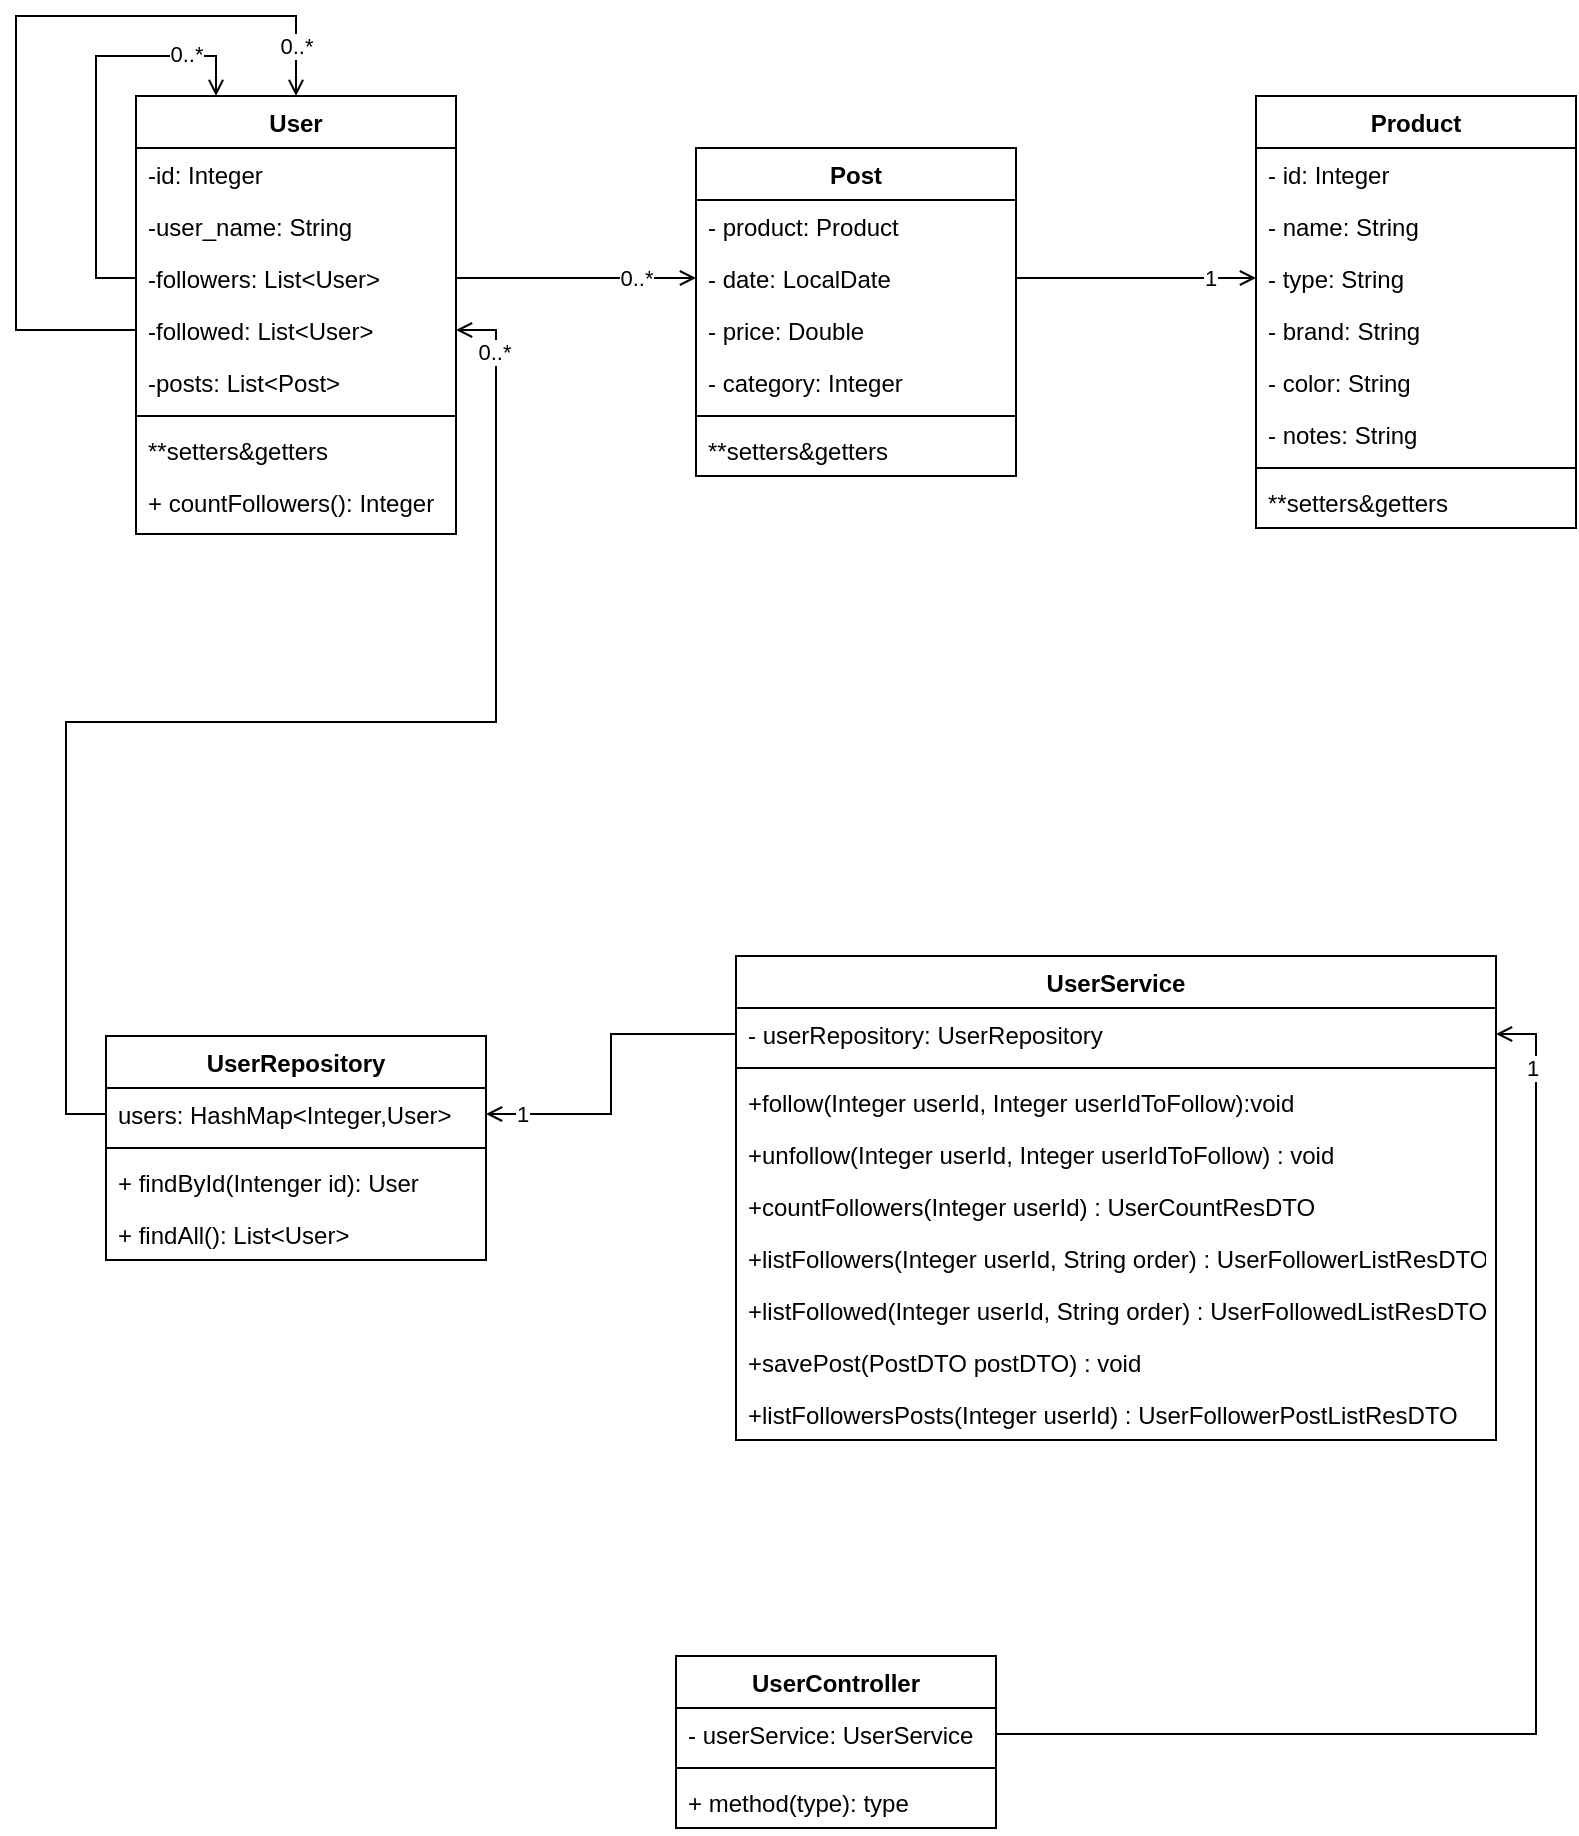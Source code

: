<mxfile version="20.2.2" type="device"><diagram id="C5RBs43oDa-KdzZeNtuy" name="Page-1"><mxGraphModel dx="672" dy="646" grid="1" gridSize="10" guides="1" tooltips="1" connect="1" arrows="1" fold="1" page="1" pageScale="1" pageWidth="827" pageHeight="1169" math="0" shadow="0"><root><mxCell id="WIyWlLk6GJQsqaUBKTNV-0"/><mxCell id="WIyWlLk6GJQsqaUBKTNV-1" parent="WIyWlLk6GJQsqaUBKTNV-0"/><mxCell id="zkfFHV4jXpPFQw0GAbJ--0" value="User" style="swimlane;fontStyle=1;align=center;verticalAlign=top;childLayout=stackLayout;horizontal=1;startSize=26;horizontalStack=0;resizeParent=1;resizeLast=0;collapsible=1;marginBottom=0;rounded=0;shadow=0;strokeWidth=1;" parent="WIyWlLk6GJQsqaUBKTNV-1" vertex="1"><mxGeometry x="80" y="131" width="160" height="219" as="geometry"><mxRectangle x="230" y="140" width="160" height="26" as="alternateBounds"/></mxGeometry></mxCell><mxCell id="zkfFHV4jXpPFQw0GAbJ--3" value="-id: Integer" style="text;align=left;verticalAlign=top;spacingLeft=4;spacingRight=4;overflow=hidden;rotatable=0;points=[[0,0.5],[1,0.5]];portConstraint=eastwest;rounded=0;shadow=0;html=0;" parent="zkfFHV4jXpPFQw0GAbJ--0" vertex="1"><mxGeometry y="26" width="160" height="26" as="geometry"/></mxCell><mxCell id="zkfFHV4jXpPFQw0GAbJ--2" value="-user_name: String" style="text;align=left;verticalAlign=top;spacingLeft=4;spacingRight=4;overflow=hidden;rotatable=0;points=[[0,0.5],[1,0.5]];portConstraint=eastwest;rounded=0;shadow=0;html=0;" parent="zkfFHV4jXpPFQw0GAbJ--0" vertex="1"><mxGeometry y="52" width="160" height="26" as="geometry"/></mxCell><mxCell id="iZrina8T1siH7-lj8EyE-84" style="edgeStyle=orthogonalEdgeStyle;rounded=0;orthogonalLoop=1;jettySize=auto;html=1;entryX=0.25;entryY=0;entryDx=0;entryDy=0;endArrow=open;endFill=0;" edge="1" parent="zkfFHV4jXpPFQw0GAbJ--0" source="zkfFHV4jXpPFQw0GAbJ--1" target="zkfFHV4jXpPFQw0GAbJ--0"><mxGeometry relative="1" as="geometry"><Array as="points"><mxPoint x="-20" y="91"/><mxPoint x="-20" y="-20"/><mxPoint x="40" y="-20"/></Array></mxGeometry></mxCell><mxCell id="iZrina8T1siH7-lj8EyE-86" value="0..*" style="edgeLabel;html=1;align=center;verticalAlign=middle;resizable=0;points=[];" vertex="1" connectable="0" parent="iZrina8T1siH7-lj8EyE-84"><mxGeometry x="0.725" y="2" relative="1" as="geometry"><mxPoint x="-6" y="1" as="offset"/></mxGeometry></mxCell><mxCell id="zkfFHV4jXpPFQw0GAbJ--1" value="-followers: List&lt;User&gt;" style="text;align=left;verticalAlign=top;spacingLeft=4;spacingRight=4;overflow=hidden;rotatable=0;points=[[0,0.5],[1,0.5]];portConstraint=eastwest;" parent="zkfFHV4jXpPFQw0GAbJ--0" vertex="1"><mxGeometry y="78" width="160" height="26" as="geometry"/></mxCell><mxCell id="iZrina8T1siH7-lj8EyE-85" style="edgeStyle=orthogonalEdgeStyle;rounded=0;orthogonalLoop=1;jettySize=auto;html=1;exitX=0;exitY=0.5;exitDx=0;exitDy=0;entryX=0.5;entryY=0;entryDx=0;entryDy=0;endArrow=open;endFill=0;" edge="1" parent="zkfFHV4jXpPFQw0GAbJ--0" source="zkfFHV4jXpPFQw0GAbJ--5" target="zkfFHV4jXpPFQw0GAbJ--0"><mxGeometry relative="1" as="geometry"><Array as="points"><mxPoint x="-60" y="117"/><mxPoint x="-60" y="-40"/><mxPoint x="80" y="-40"/></Array></mxGeometry></mxCell><mxCell id="iZrina8T1siH7-lj8EyE-87" value="0..*" style="edgeLabel;html=1;align=center;verticalAlign=middle;resizable=0;points=[];" vertex="1" connectable="0" parent="iZrina8T1siH7-lj8EyE-85"><mxGeometry x="0.841" relative="1" as="geometry"><mxPoint y="6" as="offset"/></mxGeometry></mxCell><mxCell id="zkfFHV4jXpPFQw0GAbJ--5" value="-followed: List&lt;User&gt;" style="text;align=left;verticalAlign=top;spacingLeft=4;spacingRight=4;overflow=hidden;rotatable=0;points=[[0,0.5],[1,0.5]];portConstraint=eastwest;" parent="zkfFHV4jXpPFQw0GAbJ--0" vertex="1"><mxGeometry y="104" width="160" height="26" as="geometry"/></mxCell><mxCell id="iZrina8T1siH7-lj8EyE-9" value="-posts: List&lt;Post&gt;" style="text;align=left;verticalAlign=top;spacingLeft=4;spacingRight=4;overflow=hidden;rotatable=0;points=[[0,0.5],[1,0.5]];portConstraint=eastwest;" vertex="1" parent="zkfFHV4jXpPFQw0GAbJ--0"><mxGeometry y="130" width="160" height="26" as="geometry"/></mxCell><mxCell id="zkfFHV4jXpPFQw0GAbJ--4" value="" style="line;html=1;strokeWidth=1;align=left;verticalAlign=middle;spacingTop=-1;spacingLeft=3;spacingRight=3;rotatable=0;labelPosition=right;points=[];portConstraint=eastwest;" parent="zkfFHV4jXpPFQw0GAbJ--0" vertex="1"><mxGeometry y="156" width="160" height="8" as="geometry"/></mxCell><mxCell id="iZrina8T1siH7-lj8EyE-1" value="**setters&amp;getters" style="text;align=left;verticalAlign=top;spacingLeft=4;spacingRight=4;overflow=hidden;rotatable=0;points=[[0,0.5],[1,0.5]];portConstraint=eastwest;rounded=0;shadow=0;html=0;" vertex="1" parent="zkfFHV4jXpPFQw0GAbJ--0"><mxGeometry y="164" width="160" height="26" as="geometry"/></mxCell><mxCell id="iZrina8T1siH7-lj8EyE-89" value="+ countFollowers(): Integer" style="text;align=left;verticalAlign=top;spacingLeft=4;spacingRight=4;overflow=hidden;rotatable=0;points=[[0,0.5],[1,0.5]];portConstraint=eastwest;rounded=0;shadow=0;html=0;" vertex="1" parent="zkfFHV4jXpPFQw0GAbJ--0"><mxGeometry y="190" width="160" height="26" as="geometry"/></mxCell><mxCell id="iZrina8T1siH7-lj8EyE-78" style="edgeStyle=orthogonalEdgeStyle;rounded=0;orthogonalLoop=1;jettySize=auto;html=1;exitX=0;exitY=0.5;exitDx=0;exitDy=0;entryX=1;entryY=0.5;entryDx=0;entryDy=0;endArrow=open;endFill=0;" edge="1" parent="WIyWlLk6GJQsqaUBKTNV-1" source="iZrina8T1siH7-lj8EyE-34" target="zkfFHV4jXpPFQw0GAbJ--5"><mxGeometry relative="1" as="geometry"/></mxCell><mxCell id="iZrina8T1siH7-lj8EyE-79" value="0..*" style="edgeLabel;html=1;align=center;verticalAlign=middle;resizable=0;points=[];" vertex="1" connectable="0" parent="iZrina8T1siH7-lj8EyE-78"><mxGeometry x="0.924" y="1" relative="1" as="geometry"><mxPoint y="6" as="offset"/></mxGeometry></mxCell><mxCell id="iZrina8T1siH7-lj8EyE-33" value="UserRepository" style="swimlane;fontStyle=1;align=center;verticalAlign=top;childLayout=stackLayout;horizontal=1;startSize=26;horizontalStack=0;resizeParent=1;resizeParentMax=0;resizeLast=0;collapsible=1;marginBottom=0;labelBorderColor=none;" vertex="1" parent="WIyWlLk6GJQsqaUBKTNV-1"><mxGeometry x="65" y="601" width="190" height="112" as="geometry"/></mxCell><mxCell id="iZrina8T1siH7-lj8EyE-34" value="users: HashMap&lt;Integer,User&gt;" style="text;strokeColor=none;fillColor=none;align=left;verticalAlign=top;spacingLeft=4;spacingRight=4;overflow=hidden;rotatable=0;points=[[0,0.5],[1,0.5]];portConstraint=eastwest;labelBorderColor=none;" vertex="1" parent="iZrina8T1siH7-lj8EyE-33"><mxGeometry y="26" width="190" height="26" as="geometry"/></mxCell><mxCell id="iZrina8T1siH7-lj8EyE-35" value="" style="line;strokeWidth=1;fillColor=none;align=left;verticalAlign=middle;spacingTop=-1;spacingLeft=3;spacingRight=3;rotatable=0;labelPosition=right;points=[];portConstraint=eastwest;labelBorderColor=none;" vertex="1" parent="iZrina8T1siH7-lj8EyE-33"><mxGeometry y="52" width="190" height="8" as="geometry"/></mxCell><mxCell id="iZrina8T1siH7-lj8EyE-36" value="+ findById(Intenger id): User" style="text;strokeColor=none;fillColor=none;align=left;verticalAlign=top;spacingLeft=4;spacingRight=4;overflow=hidden;rotatable=0;points=[[0,0.5],[1,0.5]];portConstraint=eastwest;labelBorderColor=none;" vertex="1" parent="iZrina8T1siH7-lj8EyE-33"><mxGeometry y="60" width="190" height="26" as="geometry"/></mxCell><mxCell id="iZrina8T1siH7-lj8EyE-39" value="+ findAll(): List&lt;User&gt;" style="text;strokeColor=none;fillColor=none;align=left;verticalAlign=top;spacingLeft=4;spacingRight=4;overflow=hidden;rotatable=0;points=[[0,0.5],[1,0.5]];portConstraint=eastwest;labelBorderColor=none;" vertex="1" parent="iZrina8T1siH7-lj8EyE-33"><mxGeometry y="86" width="190" height="26" as="geometry"/></mxCell><mxCell id="iZrina8T1siH7-lj8EyE-41" value="UserService" style="swimlane;fontStyle=1;align=center;verticalAlign=top;childLayout=stackLayout;horizontal=1;startSize=26;horizontalStack=0;resizeParent=1;resizeParentMax=0;resizeLast=0;collapsible=1;marginBottom=0;labelBorderColor=none;" vertex="1" parent="WIyWlLk6GJQsqaUBKTNV-1"><mxGeometry x="380" y="561" width="380" height="242" as="geometry"/></mxCell><mxCell id="iZrina8T1siH7-lj8EyE-42" value="- userRepository: UserRepository" style="text;strokeColor=none;fillColor=none;align=left;verticalAlign=top;spacingLeft=4;spacingRight=4;overflow=hidden;rotatable=0;points=[[0,0.5],[1,0.5]];portConstraint=eastwest;labelBorderColor=none;" vertex="1" parent="iZrina8T1siH7-lj8EyE-41"><mxGeometry y="26" width="380" height="26" as="geometry"/></mxCell><mxCell id="iZrina8T1siH7-lj8EyE-43" value="" style="line;strokeWidth=1;fillColor=none;align=left;verticalAlign=middle;spacingTop=-1;spacingLeft=3;spacingRight=3;rotatable=0;labelPosition=right;points=[];portConstraint=eastwest;labelBorderColor=none;" vertex="1" parent="iZrina8T1siH7-lj8EyE-41"><mxGeometry y="52" width="380" height="8" as="geometry"/></mxCell><mxCell id="iZrina8T1siH7-lj8EyE-44" value="+follow(Integer userId, Integer userIdToFollow):void" style="text;strokeColor=none;fillColor=none;align=left;verticalAlign=top;spacingLeft=4;spacingRight=4;overflow=hidden;rotatable=0;points=[[0,0.5],[1,0.5]];portConstraint=eastwest;labelBorderColor=none;" vertex="1" parent="iZrina8T1siH7-lj8EyE-41"><mxGeometry y="60" width="380" height="26" as="geometry"/></mxCell><mxCell id="iZrina8T1siH7-lj8EyE-45" value="+unfollow(Integer userId, Integer userIdToFollow) : void" style="text;strokeColor=none;fillColor=none;align=left;verticalAlign=top;spacingLeft=4;spacingRight=4;overflow=hidden;rotatable=0;points=[[0,0.5],[1,0.5]];portConstraint=eastwest;labelBorderColor=none;" vertex="1" parent="iZrina8T1siH7-lj8EyE-41"><mxGeometry y="86" width="380" height="26" as="geometry"/></mxCell><mxCell id="iZrina8T1siH7-lj8EyE-47" value="+countFollowers(Integer userId) : UserCountResDTO" style="text;strokeColor=none;fillColor=none;align=left;verticalAlign=top;spacingLeft=4;spacingRight=4;overflow=hidden;rotatable=0;points=[[0,0.5],[1,0.5]];portConstraint=eastwest;labelBorderColor=none;" vertex="1" parent="iZrina8T1siH7-lj8EyE-41"><mxGeometry y="112" width="380" height="26" as="geometry"/></mxCell><mxCell id="iZrina8T1siH7-lj8EyE-49" value="+listFollowers(Integer userId, String order) : UserFollowerListResDTO" style="text;strokeColor=none;fillColor=none;align=left;verticalAlign=top;spacingLeft=4;spacingRight=4;overflow=hidden;rotatable=0;points=[[0,0.5],[1,0.5]];portConstraint=eastwest;labelBorderColor=none;" vertex="1" parent="iZrina8T1siH7-lj8EyE-41"><mxGeometry y="138" width="380" height="26" as="geometry"/></mxCell><mxCell id="iZrina8T1siH7-lj8EyE-50" value="+listFollowed(Integer userId, String order) : UserFollowedListResDTO" style="text;strokeColor=none;fillColor=none;align=left;verticalAlign=top;spacingLeft=4;spacingRight=4;overflow=hidden;rotatable=0;points=[[0,0.5],[1,0.5]];portConstraint=eastwest;labelBorderColor=none;" vertex="1" parent="iZrina8T1siH7-lj8EyE-41"><mxGeometry y="164" width="380" height="26" as="geometry"/></mxCell><mxCell id="iZrina8T1siH7-lj8EyE-51" value="+savePost(PostDTO postDTO) : void" style="text;strokeColor=none;fillColor=none;align=left;verticalAlign=top;spacingLeft=4;spacingRight=4;overflow=hidden;rotatable=0;points=[[0,0.5],[1,0.5]];portConstraint=eastwest;labelBorderColor=none;" vertex="1" parent="iZrina8T1siH7-lj8EyE-41"><mxGeometry y="190" width="380" height="26" as="geometry"/></mxCell><mxCell id="iZrina8T1siH7-lj8EyE-52" value="+listFollowersPosts(Integer userId) : UserFollowerPostListResDTO" style="text;strokeColor=none;fillColor=none;align=left;verticalAlign=top;spacingLeft=4;spacingRight=4;overflow=hidden;rotatable=0;points=[[0,0.5],[1,0.5]];portConstraint=eastwest;labelBorderColor=none;" vertex="1" parent="iZrina8T1siH7-lj8EyE-41"><mxGeometry y="216" width="380" height="26" as="geometry"/></mxCell><mxCell id="iZrina8T1siH7-lj8EyE-46" style="edgeStyle=orthogonalEdgeStyle;rounded=0;orthogonalLoop=1;jettySize=auto;html=1;entryX=1;entryY=0.5;entryDx=0;entryDy=0;endArrow=open;endFill=0;" edge="1" parent="WIyWlLk6GJQsqaUBKTNV-1" source="iZrina8T1siH7-lj8EyE-42" target="iZrina8T1siH7-lj8EyE-34"><mxGeometry relative="1" as="geometry"/></mxCell><mxCell id="iZrina8T1siH7-lj8EyE-80" value="1" style="edgeLabel;html=1;align=center;verticalAlign=middle;resizable=0;points=[];" vertex="1" connectable="0" parent="iZrina8T1siH7-lj8EyE-46"><mxGeometry x="0.782" relative="1" as="geometry"><mxPoint as="offset"/></mxGeometry></mxCell><mxCell id="iZrina8T1siH7-lj8EyE-53" value="UserController" style="swimlane;fontStyle=1;align=center;verticalAlign=top;childLayout=stackLayout;horizontal=1;startSize=26;horizontalStack=0;resizeParent=1;resizeParentMax=0;resizeLast=0;collapsible=1;marginBottom=0;labelBorderColor=none;" vertex="1" parent="WIyWlLk6GJQsqaUBKTNV-1"><mxGeometry x="350" y="911" width="160" height="86" as="geometry"/></mxCell><mxCell id="iZrina8T1siH7-lj8EyE-54" value="- userService: UserService" style="text;strokeColor=none;fillColor=none;align=left;verticalAlign=top;spacingLeft=4;spacingRight=4;overflow=hidden;rotatable=0;points=[[0,0.5],[1,0.5]];portConstraint=eastwest;labelBorderColor=none;" vertex="1" parent="iZrina8T1siH7-lj8EyE-53"><mxGeometry y="26" width="160" height="26" as="geometry"/></mxCell><mxCell id="iZrina8T1siH7-lj8EyE-55" value="" style="line;strokeWidth=1;fillColor=none;align=left;verticalAlign=middle;spacingTop=-1;spacingLeft=3;spacingRight=3;rotatable=0;labelPosition=right;points=[];portConstraint=eastwest;labelBorderColor=none;" vertex="1" parent="iZrina8T1siH7-lj8EyE-53"><mxGeometry y="52" width="160" height="8" as="geometry"/></mxCell><mxCell id="iZrina8T1siH7-lj8EyE-56" value="+ method(type): type" style="text;strokeColor=none;fillColor=none;align=left;verticalAlign=top;spacingLeft=4;spacingRight=4;overflow=hidden;rotatable=0;points=[[0,0.5],[1,0.5]];portConstraint=eastwest;labelBorderColor=none;" vertex="1" parent="iZrina8T1siH7-lj8EyE-53"><mxGeometry y="60" width="160" height="26" as="geometry"/></mxCell><mxCell id="iZrina8T1siH7-lj8EyE-57" style="edgeStyle=orthogonalEdgeStyle;rounded=0;orthogonalLoop=1;jettySize=auto;html=1;endArrow=open;endFill=0;entryX=1;entryY=0.5;entryDx=0;entryDy=0;" edge="1" parent="WIyWlLk6GJQsqaUBKTNV-1" source="iZrina8T1siH7-lj8EyE-54" target="iZrina8T1siH7-lj8EyE-42"><mxGeometry relative="1" as="geometry"><mxPoint x="790" y="761" as="targetPoint"/></mxGeometry></mxCell><mxCell id="iZrina8T1siH7-lj8EyE-81" value="1" style="edgeLabel;html=1;align=center;verticalAlign=middle;resizable=0;points=[];" vertex="1" connectable="0" parent="iZrina8T1siH7-lj8EyE-57"><mxGeometry x="0.92" y="2" relative="1" as="geometry"><mxPoint y="11" as="offset"/></mxGeometry></mxCell><mxCell id="iZrina8T1siH7-lj8EyE-58" value="Post" style="swimlane;fontStyle=1;align=center;verticalAlign=top;childLayout=stackLayout;horizontal=1;startSize=26;horizontalStack=0;resizeParent=1;resizeParentMax=0;resizeLast=0;collapsible=1;marginBottom=0;labelBorderColor=none;" vertex="1" parent="WIyWlLk6GJQsqaUBKTNV-1"><mxGeometry x="360" y="157" width="160" height="164" as="geometry"/></mxCell><mxCell id="iZrina8T1siH7-lj8EyE-59" value="- product: Product" style="text;strokeColor=none;fillColor=none;align=left;verticalAlign=top;spacingLeft=4;spacingRight=4;overflow=hidden;rotatable=0;points=[[0,0.5],[1,0.5]];portConstraint=eastwest;labelBorderColor=none;" vertex="1" parent="iZrina8T1siH7-lj8EyE-58"><mxGeometry y="26" width="160" height="26" as="geometry"/></mxCell><mxCell id="iZrina8T1siH7-lj8EyE-63" value="- date: LocalDate" style="text;strokeColor=none;fillColor=none;align=left;verticalAlign=top;spacingLeft=4;spacingRight=4;overflow=hidden;rotatable=0;points=[[0,0.5],[1,0.5]];portConstraint=eastwest;labelBorderColor=none;" vertex="1" parent="iZrina8T1siH7-lj8EyE-58"><mxGeometry y="52" width="160" height="26" as="geometry"/></mxCell><mxCell id="iZrina8T1siH7-lj8EyE-64" value="- price: Double" style="text;strokeColor=none;fillColor=none;align=left;verticalAlign=top;spacingLeft=4;spacingRight=4;overflow=hidden;rotatable=0;points=[[0,0.5],[1,0.5]];portConstraint=eastwest;labelBorderColor=none;" vertex="1" parent="iZrina8T1siH7-lj8EyE-58"><mxGeometry y="78" width="160" height="26" as="geometry"/></mxCell><mxCell id="iZrina8T1siH7-lj8EyE-61" value="- category: Integer" style="text;strokeColor=none;fillColor=none;align=left;verticalAlign=top;spacingLeft=4;spacingRight=4;overflow=hidden;rotatable=0;points=[[0,0.5],[1,0.5]];portConstraint=eastwest;labelBorderColor=none;" vertex="1" parent="iZrina8T1siH7-lj8EyE-58"><mxGeometry y="104" width="160" height="26" as="geometry"/></mxCell><mxCell id="iZrina8T1siH7-lj8EyE-60" value="" style="line;strokeWidth=1;fillColor=none;align=left;verticalAlign=middle;spacingTop=-1;spacingLeft=3;spacingRight=3;rotatable=0;labelPosition=right;points=[];portConstraint=eastwest;labelBorderColor=none;" vertex="1" parent="iZrina8T1siH7-lj8EyE-58"><mxGeometry y="130" width="160" height="8" as="geometry"/></mxCell><mxCell id="iZrina8T1siH7-lj8EyE-62" value="**setters&amp;getters" style="text;strokeColor=none;fillColor=none;align=left;verticalAlign=top;spacingLeft=4;spacingRight=4;overflow=hidden;rotatable=0;points=[[0,0.5],[1,0.5]];portConstraint=eastwest;labelBorderColor=none;" vertex="1" parent="iZrina8T1siH7-lj8EyE-58"><mxGeometry y="138" width="160" height="26" as="geometry"/></mxCell><mxCell id="iZrina8T1siH7-lj8EyE-65" value="Product" style="swimlane;fontStyle=1;align=center;verticalAlign=top;childLayout=stackLayout;horizontal=1;startSize=26;horizontalStack=0;resizeParent=1;resizeParentMax=0;resizeLast=0;collapsible=1;marginBottom=0;labelBorderColor=none;" vertex="1" parent="WIyWlLk6GJQsqaUBKTNV-1"><mxGeometry x="640" y="131" width="160" height="216" as="geometry"/></mxCell><mxCell id="iZrina8T1siH7-lj8EyE-66" value="- id: Integer" style="text;strokeColor=none;fillColor=none;align=left;verticalAlign=top;spacingLeft=4;spacingRight=4;overflow=hidden;rotatable=0;points=[[0,0.5],[1,0.5]];portConstraint=eastwest;labelBorderColor=none;" vertex="1" parent="iZrina8T1siH7-lj8EyE-65"><mxGeometry y="26" width="160" height="26" as="geometry"/></mxCell><mxCell id="iZrina8T1siH7-lj8EyE-69" value="- name: String" style="text;strokeColor=none;fillColor=none;align=left;verticalAlign=top;spacingLeft=4;spacingRight=4;overflow=hidden;rotatable=0;points=[[0,0.5],[1,0.5]];portConstraint=eastwest;labelBorderColor=none;" vertex="1" parent="iZrina8T1siH7-lj8EyE-65"><mxGeometry y="52" width="160" height="26" as="geometry"/></mxCell><mxCell id="iZrina8T1siH7-lj8EyE-70" value="- type: String" style="text;strokeColor=none;fillColor=none;align=left;verticalAlign=top;spacingLeft=4;spacingRight=4;overflow=hidden;rotatable=0;points=[[0,0.5],[1,0.5]];portConstraint=eastwest;labelBorderColor=none;" vertex="1" parent="iZrina8T1siH7-lj8EyE-65"><mxGeometry y="78" width="160" height="26" as="geometry"/></mxCell><mxCell id="iZrina8T1siH7-lj8EyE-71" value="- brand: String" style="text;strokeColor=none;fillColor=none;align=left;verticalAlign=top;spacingLeft=4;spacingRight=4;overflow=hidden;rotatable=0;points=[[0,0.5],[1,0.5]];portConstraint=eastwest;labelBorderColor=none;" vertex="1" parent="iZrina8T1siH7-lj8EyE-65"><mxGeometry y="104" width="160" height="26" as="geometry"/></mxCell><mxCell id="iZrina8T1siH7-lj8EyE-72" value="- color: String" style="text;strokeColor=none;fillColor=none;align=left;verticalAlign=top;spacingLeft=4;spacingRight=4;overflow=hidden;rotatable=0;points=[[0,0.5],[1,0.5]];portConstraint=eastwest;labelBorderColor=none;" vertex="1" parent="iZrina8T1siH7-lj8EyE-65"><mxGeometry y="130" width="160" height="26" as="geometry"/></mxCell><mxCell id="iZrina8T1siH7-lj8EyE-73" value="- notes: String" style="text;strokeColor=none;fillColor=none;align=left;verticalAlign=top;spacingLeft=4;spacingRight=4;overflow=hidden;rotatable=0;points=[[0,0.5],[1,0.5]];portConstraint=eastwest;labelBorderColor=none;" vertex="1" parent="iZrina8T1siH7-lj8EyE-65"><mxGeometry y="156" width="160" height="26" as="geometry"/></mxCell><mxCell id="iZrina8T1siH7-lj8EyE-67" value="" style="line;strokeWidth=1;fillColor=none;align=left;verticalAlign=middle;spacingTop=-1;spacingLeft=3;spacingRight=3;rotatable=0;labelPosition=right;points=[];portConstraint=eastwest;labelBorderColor=none;" vertex="1" parent="iZrina8T1siH7-lj8EyE-65"><mxGeometry y="182" width="160" height="8" as="geometry"/></mxCell><mxCell id="iZrina8T1siH7-lj8EyE-68" value="**setters&amp;getters" style="text;strokeColor=none;fillColor=none;align=left;verticalAlign=top;spacingLeft=4;spacingRight=4;overflow=hidden;rotatable=0;points=[[0,0.5],[1,0.5]];portConstraint=eastwest;labelBorderColor=none;" vertex="1" parent="iZrina8T1siH7-lj8EyE-65"><mxGeometry y="190" width="160" height="26" as="geometry"/></mxCell><mxCell id="iZrina8T1siH7-lj8EyE-75" style="edgeStyle=orthogonalEdgeStyle;rounded=0;orthogonalLoop=1;jettySize=auto;html=1;exitX=1;exitY=0.5;exitDx=0;exitDy=0;entryX=0;entryY=0.5;entryDx=0;entryDy=0;endArrow=open;endFill=0;" edge="1" parent="WIyWlLk6GJQsqaUBKTNV-1" source="zkfFHV4jXpPFQw0GAbJ--1" target="iZrina8T1siH7-lj8EyE-63"><mxGeometry relative="1" as="geometry"/></mxCell><mxCell id="iZrina8T1siH7-lj8EyE-82" value="0..*" style="edgeLabel;html=1;align=center;verticalAlign=middle;resizable=0;points=[];" vertex="1" connectable="0" parent="iZrina8T1siH7-lj8EyE-75"><mxGeometry x="0.817" y="3" relative="1" as="geometry"><mxPoint x="-19" y="3" as="offset"/></mxGeometry></mxCell><mxCell id="iZrina8T1siH7-lj8EyE-76" style="edgeStyle=orthogonalEdgeStyle;rounded=0;orthogonalLoop=1;jettySize=auto;html=1;entryX=0;entryY=0.5;entryDx=0;entryDy=0;endArrow=open;endFill=0;" edge="1" parent="WIyWlLk6GJQsqaUBKTNV-1" source="iZrina8T1siH7-lj8EyE-63" target="iZrina8T1siH7-lj8EyE-70"><mxGeometry relative="1" as="geometry"/></mxCell><mxCell id="iZrina8T1siH7-lj8EyE-83" value="1" style="edgeLabel;html=1;align=center;verticalAlign=middle;resizable=0;points=[];" vertex="1" connectable="0" parent="iZrina8T1siH7-lj8EyE-76"><mxGeometry x="0.683" y="-1" relative="1" as="geometry"><mxPoint x="-4" y="-1" as="offset"/></mxGeometry></mxCell></root></mxGraphModel></diagram></mxfile>